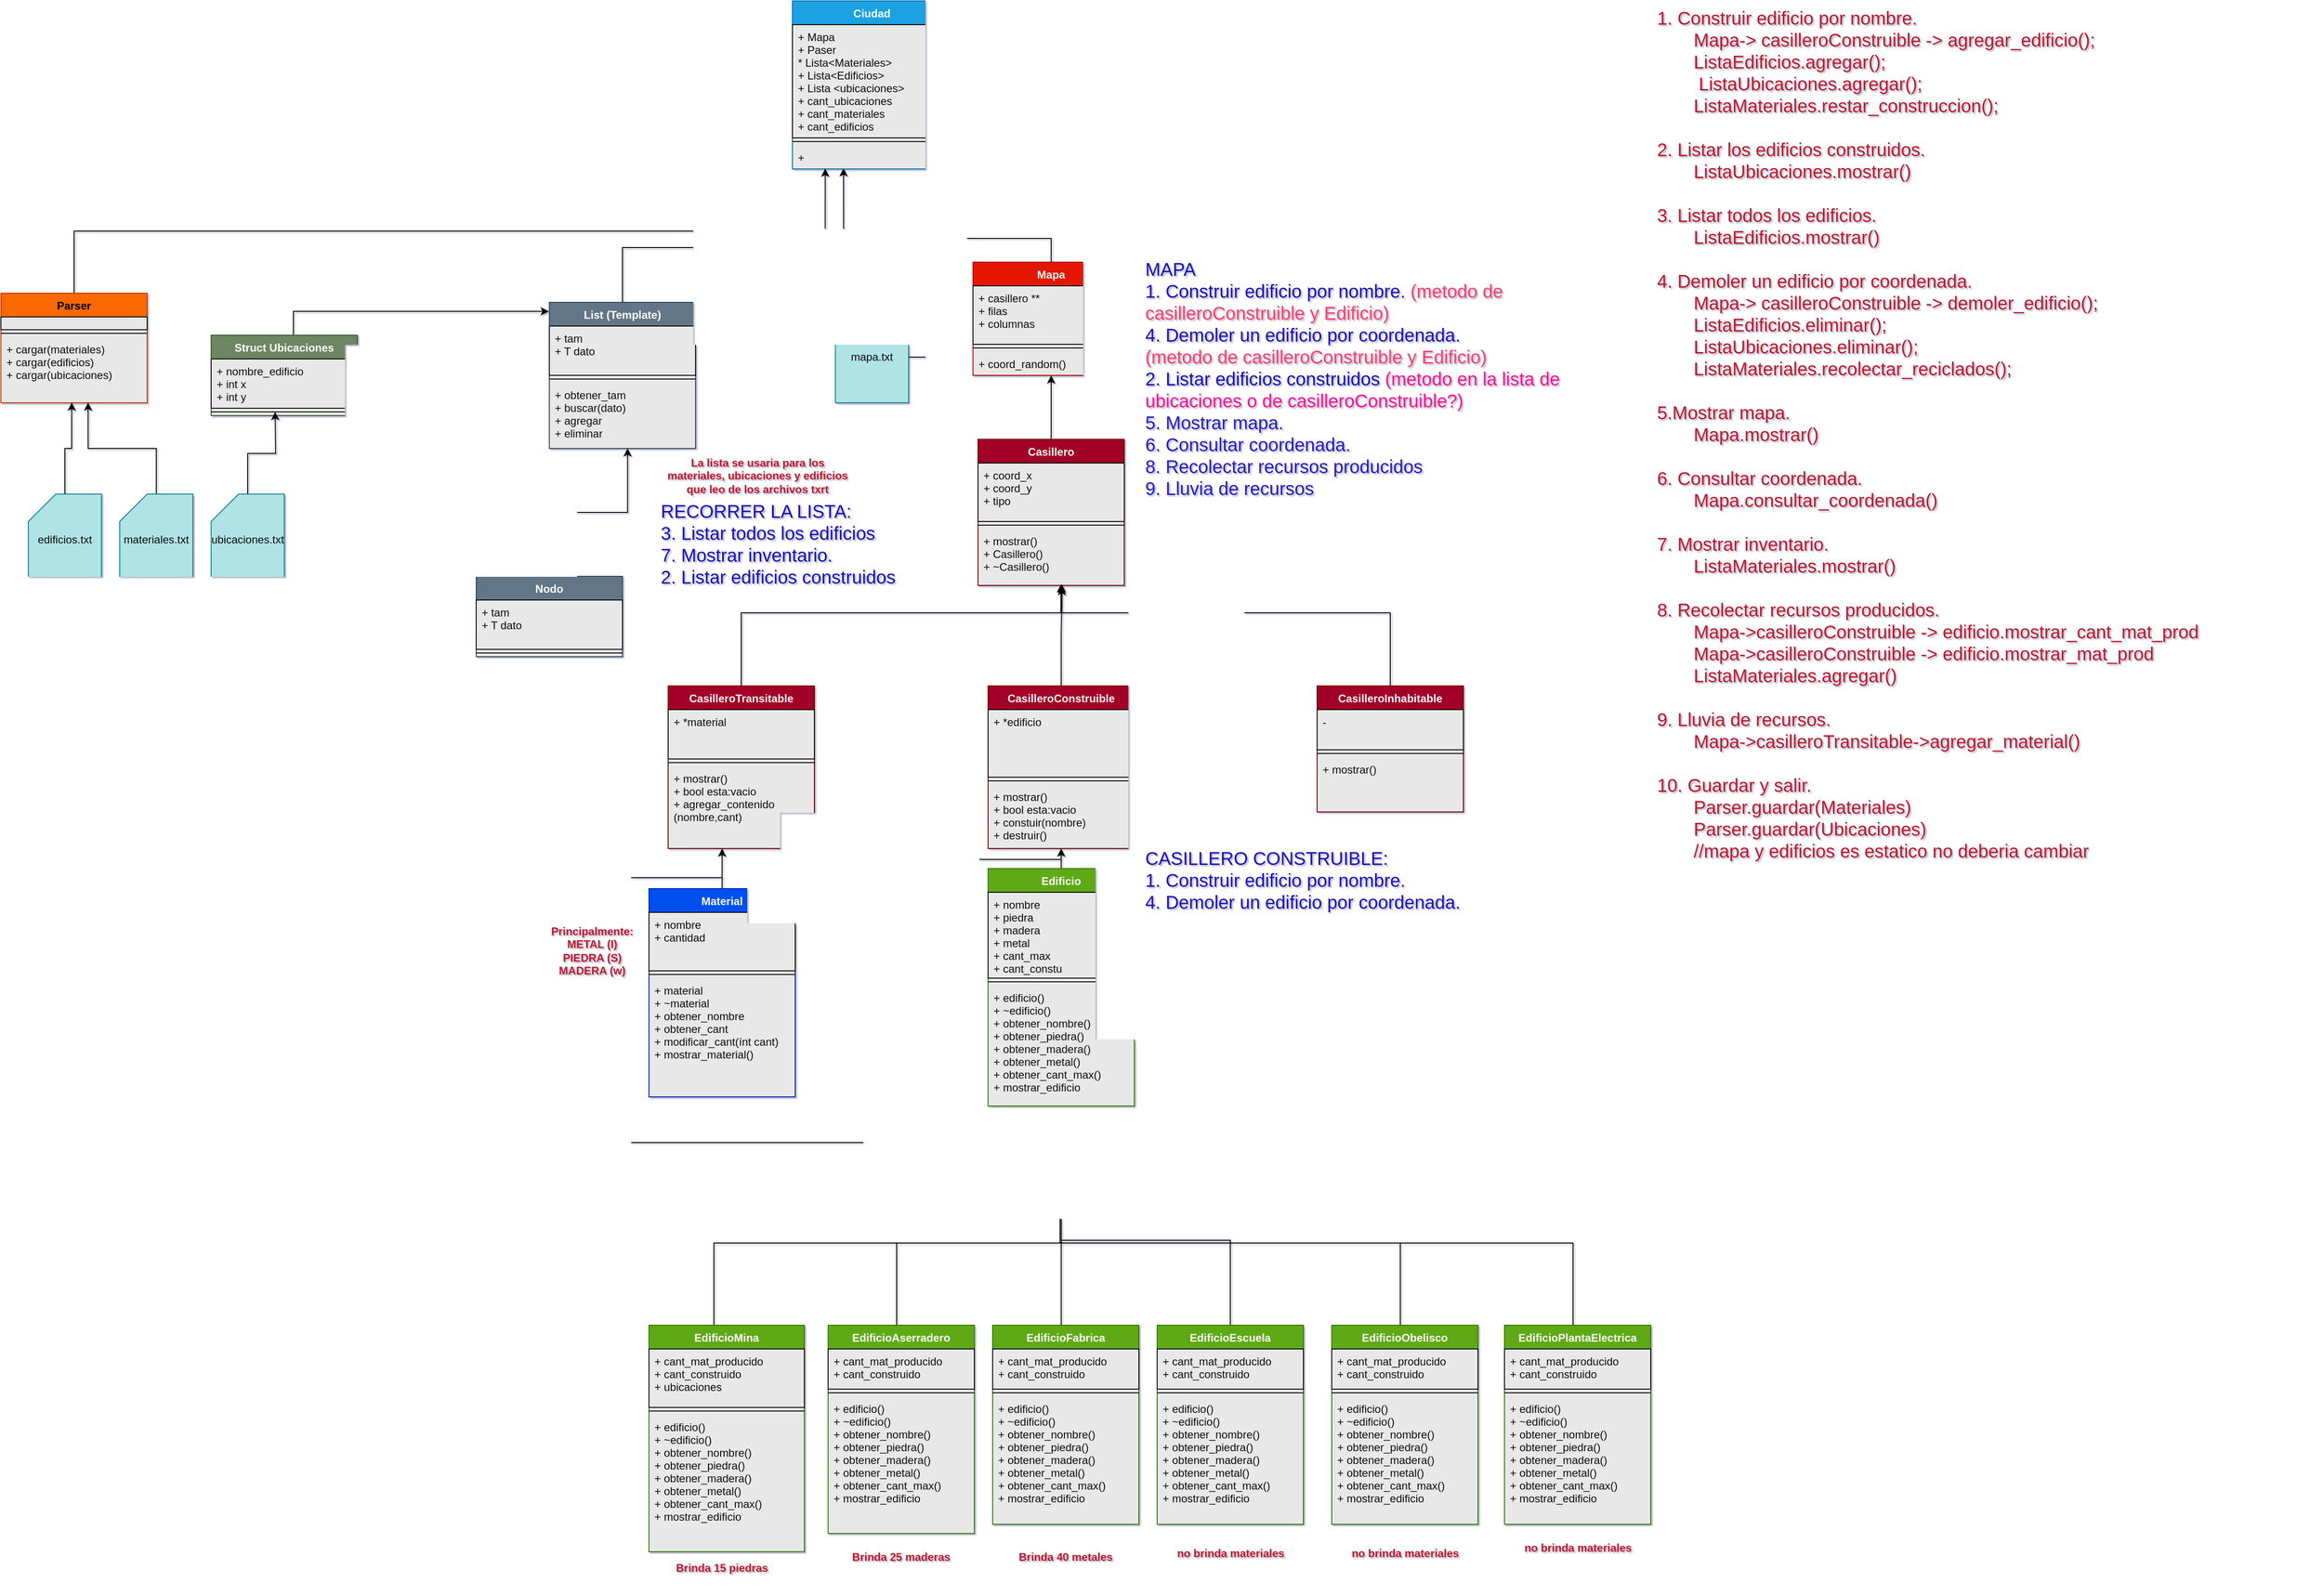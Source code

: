 <mxfile>
    <diagram id="HC1Cu2epK2iE6NDyu72z" name="Page-1">
        <mxGraphModel dx="4094" dy="2971" grid="1" gridSize="10" guides="1" tooltips="1" connect="1" arrows="1" fold="1" page="1" pageScale="1" pageWidth="827" pageHeight="1169" background="#ffffff" math="0" shadow="1">
            <root>
                <mxCell id="0"/>
                <mxCell id="1" parent="0"/>
                <mxCell id="61" style="edgeStyle=orthogonalEdgeStyle;rounded=0;orthogonalLoop=1;jettySize=auto;html=1;fontColor=#0D0D0D;strokeColor=#000000;" parent="1" source="2" target="18" edge="1">
                    <mxGeometry relative="1" as="geometry"/>
                </mxCell>
                <mxCell id="2" value="Casillero" style="swimlane;fontStyle=1;align=center;verticalAlign=top;childLayout=stackLayout;horizontal=1;startSize=26;horizontalStack=0;resizeParent=1;resizeParentMax=0;resizeLast=0;collapsible=1;marginBottom=0;fontColor=#ffffff;labelBorderColor=none;labelBackgroundColor=none;swimlaneFillColor=#E8E8E8;strokeColor=#6F0000;fillColor=#a20025;" parent="1" vertex="1">
                    <mxGeometry x="719" y="-440" width="160" height="160" as="geometry"/>
                </mxCell>
                <mxCell id="3" value="+ coord_x&#10;+ coord_y&#10;+ tipo" style="text;fillColor=none;align=left;verticalAlign=top;spacingLeft=4;spacingRight=4;overflow=hidden;rotatable=0;points=[[0,0.5],[1,0.5]];portConstraint=eastwest;fontColor=#0D0D0D;labelBorderColor=none;labelBackgroundColor=none;strokeColor=#000000;" parent="2" vertex="1">
                    <mxGeometry y="26" width="160" height="64" as="geometry"/>
                </mxCell>
                <mxCell id="4" value="" style="line;strokeWidth=1;fillColor=none;align=left;verticalAlign=middle;spacingTop=-1;spacingLeft=3;spacingRight=3;rotatable=0;labelPosition=right;points=[];portConstraint=eastwest;" parent="2" vertex="1">
                    <mxGeometry y="90" width="160" height="8" as="geometry"/>
                </mxCell>
                <mxCell id="5" value="+ mostrar()&#10;+ Casillero()&#10;+ ~Casillero()" style="text;strokeColor=none;fillColor=none;align=left;verticalAlign=top;spacingLeft=4;spacingRight=4;overflow=hidden;rotatable=0;points=[[0,0.5],[1,0.5]];portConstraint=eastwest;fontColor=#0D0D0D;labelBorderColor=none;labelBackgroundColor=none;" parent="2" vertex="1">
                    <mxGeometry y="98" width="160" height="62" as="geometry"/>
                </mxCell>
                <mxCell id="55" style="edgeStyle=orthogonalEdgeStyle;rounded=0;orthogonalLoop=1;jettySize=auto;html=1;entryX=0.574;entryY=0.98;entryDx=0;entryDy=0;entryPerimeter=0;fontColor=#0D0D0D;strokeColor=#000000;" parent="1" source="6" target="5" edge="1">
                    <mxGeometry relative="1" as="geometry">
                        <Array as="points">
                            <mxPoint x="460" y="-250"/>
                            <mxPoint x="811" y="-250"/>
                        </Array>
                    </mxGeometry>
                </mxCell>
                <mxCell id="6" value="CasilleroTransitable" style="swimlane;fontStyle=1;align=center;verticalAlign=top;childLayout=stackLayout;horizontal=1;startSize=26;horizontalStack=0;resizeParent=1;resizeParentMax=0;resizeLast=0;collapsible=1;marginBottom=0;fontColor=#ffffff;labelBorderColor=none;labelBackgroundColor=none;swimlaneFillColor=#E8E8E8;strokeColor=#6F0000;fillColor=#a20025;" parent="1" vertex="1">
                    <mxGeometry x="380" y="-170" width="160" height="178" as="geometry"/>
                </mxCell>
                <mxCell id="7" value="+ *material" style="text;fillColor=none;align=left;verticalAlign=top;spacingLeft=4;spacingRight=4;overflow=hidden;rotatable=0;points=[[0,0.5],[1,0.5]];portConstraint=eastwest;fontColor=#0D0D0D;labelBorderColor=none;labelBackgroundColor=none;strokeColor=#000000;" parent="6" vertex="1">
                    <mxGeometry y="26" width="160" height="54" as="geometry"/>
                </mxCell>
                <mxCell id="8" value="" style="line;strokeWidth=1;fillColor=none;align=left;verticalAlign=middle;spacingTop=-1;spacingLeft=3;spacingRight=3;rotatable=0;labelPosition=right;points=[];portConstraint=eastwest;" parent="6" vertex="1">
                    <mxGeometry y="80" width="160" height="8" as="geometry"/>
                </mxCell>
                <mxCell id="9" value="+ mostrar()&#10;+ bool esta:vacio&#10;+ agregar_contenido&#10;(nombre,cant)" style="text;strokeColor=none;fillColor=none;align=left;verticalAlign=top;spacingLeft=4;spacingRight=4;overflow=hidden;rotatable=0;points=[[0,0.5],[1,0.5]];portConstraint=eastwest;fontColor=#0D0D0D;labelBorderColor=none;labelBackgroundColor=none;" parent="6" vertex="1">
                    <mxGeometry y="88" width="160" height="90" as="geometry"/>
                </mxCell>
                <mxCell id="56" style="edgeStyle=orthogonalEdgeStyle;rounded=0;orthogonalLoop=1;jettySize=auto;html=1;entryX=0.574;entryY=1.026;entryDx=0;entryDy=0;entryPerimeter=0;fontColor=#0D0D0D;strokeColor=#000000;" parent="1" source="10" target="5" edge="1">
                    <mxGeometry relative="1" as="geometry">
                        <Array as="points">
                            <mxPoint x="810" y="-225"/>
                            <mxPoint x="811" y="-278"/>
                        </Array>
                    </mxGeometry>
                </mxCell>
                <mxCell id="10" value="CasilleroConstruible" style="swimlane;fontStyle=1;align=center;verticalAlign=top;childLayout=stackLayout;horizontal=1;startSize=26;horizontalStack=0;resizeParent=1;resizeParentMax=0;resizeLast=0;collapsible=1;marginBottom=0;fontColor=#ffffff;labelBorderColor=none;labelBackgroundColor=none;swimlaneFillColor=#E8E8E8;strokeColor=#6F0000;fillColor=#a20025;" parent="1" vertex="1">
                    <mxGeometry x="730" y="-170" width="160" height="178" as="geometry"/>
                </mxCell>
                <mxCell id="11" value="+ *edificio" style="text;fillColor=none;align=left;verticalAlign=top;spacingLeft=4;spacingRight=4;overflow=hidden;rotatable=0;points=[[0,0.5],[1,0.5]];portConstraint=eastwest;fontColor=#0D0D0D;labelBorderColor=none;labelBackgroundColor=none;strokeColor=#000000;" parent="10" vertex="1">
                    <mxGeometry y="26" width="160" height="74" as="geometry"/>
                </mxCell>
                <mxCell id="12" value="" style="line;strokeWidth=1;fillColor=none;align=left;verticalAlign=middle;spacingTop=-1;spacingLeft=3;spacingRight=3;rotatable=0;labelPosition=right;points=[];portConstraint=eastwest;" parent="10" vertex="1">
                    <mxGeometry y="100" width="160" height="8" as="geometry"/>
                </mxCell>
                <mxCell id="13" value="+ mostrar()&#10;+ bool esta:vacio&#10;+ constuir(nombre)&#10;+ destruir()" style="text;strokeColor=none;fillColor=none;align=left;verticalAlign=top;spacingLeft=4;spacingRight=4;overflow=hidden;rotatable=0;points=[[0,0.5],[1,0.5]];portConstraint=eastwest;fontColor=#0D0D0D;labelBorderColor=none;labelBackgroundColor=none;" parent="10" vertex="1">
                    <mxGeometry y="108" width="160" height="70" as="geometry"/>
                </mxCell>
                <mxCell id="57" style="edgeStyle=orthogonalEdgeStyle;rounded=0;orthogonalLoop=1;jettySize=auto;html=1;entryX=0.567;entryY=0.98;entryDx=0;entryDy=0;entryPerimeter=0;fontColor=#0D0D0D;strokeColor=#000000;" parent="1" source="14" target="5" edge="1">
                    <mxGeometry relative="1" as="geometry">
                        <Array as="points">
                            <mxPoint x="1170" y="-250"/>
                            <mxPoint x="810" y="-250"/>
                        </Array>
                    </mxGeometry>
                </mxCell>
                <mxCell id="14" value="CasilleroInhabitable" style="swimlane;fontStyle=1;align=center;verticalAlign=top;childLayout=stackLayout;horizontal=1;startSize=26;horizontalStack=0;resizeParent=1;resizeParentMax=0;resizeLast=0;collapsible=1;marginBottom=0;fontColor=#ffffff;labelBorderColor=none;labelBackgroundColor=none;swimlaneFillColor=#E8E8E8;strokeColor=#6F0000;fillColor=#a20025;" parent="1" vertex="1">
                    <mxGeometry x="1090" y="-170" width="160" height="138" as="geometry"/>
                </mxCell>
                <mxCell id="15" value="-" style="text;fillColor=none;align=left;verticalAlign=top;spacingLeft=4;spacingRight=4;overflow=hidden;rotatable=0;points=[[0,0.5],[1,0.5]];portConstraint=eastwest;fontColor=#0D0D0D;labelBorderColor=none;labelBackgroundColor=none;strokeColor=#000000;" parent="14" vertex="1">
                    <mxGeometry y="26" width="160" height="44" as="geometry"/>
                </mxCell>
                <mxCell id="16" value="" style="line;strokeWidth=1;fillColor=none;align=left;verticalAlign=middle;spacingTop=-1;spacingLeft=3;spacingRight=3;rotatable=0;labelPosition=right;points=[];portConstraint=eastwest;" parent="14" vertex="1">
                    <mxGeometry y="70" width="160" height="8" as="geometry"/>
                </mxCell>
                <mxCell id="17" value="+ mostrar()" style="text;strokeColor=none;fillColor=none;align=left;verticalAlign=top;spacingLeft=4;spacingRight=4;overflow=hidden;rotatable=0;points=[[0,0.5],[1,0.5]];portConstraint=eastwest;fontColor=#0D0D0D;labelBorderColor=none;labelBackgroundColor=none;" parent="14" vertex="1">
                    <mxGeometry y="78" width="160" height="60" as="geometry"/>
                </mxCell>
                <mxCell id="95" style="edgeStyle=orthogonalEdgeStyle;rounded=0;orthogonalLoop=1;jettySize=auto;html=1;entryX=0.415;entryY=1.042;entryDx=0;entryDy=0;entryPerimeter=0;strokeColor=#000000;" edge="1" parent="1" source="18" target="91">
                    <mxGeometry relative="1" as="geometry">
                        <Array as="points">
                            <mxPoint x="799" y="-660"/>
                            <mxPoint x="588" y="-660"/>
                        </Array>
                    </mxGeometry>
                </mxCell>
                <mxCell id="18" value="Mapa" style="swimlane;fontStyle=1;align=center;verticalAlign=top;childLayout=stackLayout;horizontal=1;startSize=26;horizontalStack=0;resizeParent=1;resizeParentMax=0;resizeLast=0;collapsible=1;marginBottom=0;fontColor=#ffffff;labelBorderColor=none;labelBackgroundColor=none;swimlaneFillColor=#E8E8E8;strokeColor=#B20000;fillColor=#e51400;" parent="1" vertex="1">
                    <mxGeometry x="713.5" y="-634" width="171" height="124" as="geometry"/>
                </mxCell>
                <mxCell id="19" value="+ casillero **&#10;+ filas&#10;+ columnas" style="text;fillColor=none;align=left;verticalAlign=top;spacingLeft=4;spacingRight=4;overflow=hidden;rotatable=0;points=[[0,0.5],[1,0.5]];portConstraint=eastwest;fontColor=#0D0D0D;labelBorderColor=none;labelBackgroundColor=none;strokeColor=#000000;" parent="18" vertex="1">
                    <mxGeometry y="26" width="171" height="64" as="geometry"/>
                </mxCell>
                <mxCell id="20" value="" style="line;strokeWidth=1;fillColor=none;align=left;verticalAlign=middle;spacingTop=-1;spacingLeft=3;spacingRight=3;rotatable=0;labelPosition=right;points=[];portConstraint=eastwest;" parent="18" vertex="1">
                    <mxGeometry y="90" width="171" height="8" as="geometry"/>
                </mxCell>
                <mxCell id="21" value="+ coord_random()" style="text;strokeColor=none;fillColor=none;align=left;verticalAlign=top;spacingLeft=4;spacingRight=4;overflow=hidden;rotatable=0;points=[[0,0.5],[1,0.5]];portConstraint=eastwest;fontColor=#0D0D0D;labelBorderColor=none;labelBackgroundColor=none;" parent="18" vertex="1">
                    <mxGeometry y="98" width="171" height="26" as="geometry"/>
                </mxCell>
                <mxCell id="62" style="edgeStyle=orthogonalEdgeStyle;rounded=0;orthogonalLoop=1;jettySize=auto;html=1;fontColor=#0D0D0D;strokeColor=#000000;" parent="1" source="22" target="6" edge="1">
                    <mxGeometry relative="1" as="geometry">
                        <Array as="points">
                            <mxPoint x="450" y="70"/>
                            <mxPoint x="450" y="70"/>
                        </Array>
                    </mxGeometry>
                </mxCell>
                <mxCell id="96" style="edgeStyle=orthogonalEdgeStyle;rounded=0;orthogonalLoop=1;jettySize=auto;html=1;strokeColor=#000000;" edge="1" parent="1" source="22" target="71">
                    <mxGeometry relative="1" as="geometry">
                        <Array as="points">
                            <mxPoint x="439" y="40"/>
                            <mxPoint x="110" y="40"/>
                            <mxPoint x="110" y="-510"/>
                        </Array>
                    </mxGeometry>
                </mxCell>
                <mxCell id="22" value="Material" style="swimlane;fontStyle=1;align=center;verticalAlign=top;childLayout=stackLayout;horizontal=1;startSize=26;horizontalStack=0;resizeParent=1;resizeParentMax=0;resizeLast=0;collapsible=1;marginBottom=0;fontColor=#ffffff;labelBorderColor=none;labelBackgroundColor=none;swimlaneFillColor=#E8E8E8;strokeColor=#001DBC;fillColor=#0050ef;" parent="1" vertex="1">
                    <mxGeometry x="359" y="52" width="160" height="228" as="geometry"/>
                </mxCell>
                <mxCell id="23" value="+ nombre&#10;+ cantidad" style="text;fillColor=none;align=left;verticalAlign=top;spacingLeft=4;spacingRight=4;overflow=hidden;rotatable=0;points=[[0,0.5],[1,0.5]];portConstraint=eastwest;fontColor=#0D0D0D;labelBorderColor=none;labelBackgroundColor=none;strokeColor=#000000;" parent="22" vertex="1">
                    <mxGeometry y="26" width="160" height="64" as="geometry"/>
                </mxCell>
                <mxCell id="24" value="" style="line;strokeWidth=1;fillColor=none;align=left;verticalAlign=middle;spacingTop=-1;spacingLeft=3;spacingRight=3;rotatable=0;labelPosition=right;points=[];portConstraint=eastwest;" parent="22" vertex="1">
                    <mxGeometry y="90" width="160" height="8" as="geometry"/>
                </mxCell>
                <mxCell id="25" value="+ material&#10;+ ~material&#10;+ obtener_nombre&#10;+ obtener_cant&#10;+ modificar_cant(ínt cant)&#10;+ mostrar_material()&#10;" style="text;strokeColor=none;fillColor=none;align=left;verticalAlign=top;spacingLeft=4;spacingRight=4;overflow=hidden;rotatable=0;points=[[0,0.5],[1,0.5]];portConstraint=eastwest;fontColor=#0D0D0D;labelBorderColor=none;labelBackgroundColor=none;" parent="22" vertex="1">
                    <mxGeometry y="98" width="160" height="130" as="geometry"/>
                </mxCell>
                <mxCell id="63" style="edgeStyle=orthogonalEdgeStyle;rounded=0;orthogonalLoop=1;jettySize=auto;html=1;fontColor=#0D0D0D;strokeColor=#000000;" parent="1" source="26" target="10" edge="1">
                    <mxGeometry relative="1" as="geometry"/>
                </mxCell>
                <mxCell id="97" style="edgeStyle=orthogonalEdgeStyle;rounded=0;orthogonalLoop=1;jettySize=auto;html=1;entryX=0;entryY=0.5;entryDx=0;entryDy=0;strokeColor=#000000;" edge="1" parent="1" source="26" target="72">
                    <mxGeometry relative="1" as="geometry">
                        <Array as="points">
                            <mxPoint x="810" y="20"/>
                            <mxPoint x="660" y="20"/>
                            <mxPoint x="660" y="330"/>
                            <mxPoint x="90" y="330"/>
                            <mxPoint x="90" y="-537"/>
                        </Array>
                    </mxGeometry>
                </mxCell>
                <mxCell id="26" value="Edificio" style="swimlane;fontStyle=1;align=center;verticalAlign=top;childLayout=stackLayout;horizontal=1;startSize=26;horizontalStack=0;resizeParent=1;resizeParentMax=0;resizeLast=0;collapsible=1;marginBottom=0;fontColor=#ffffff;labelBorderColor=none;labelBackgroundColor=none;swimlaneFillColor=#E8E8E8;strokeColor=#2D7600;fillColor=#60a917;" parent="1" vertex="1">
                    <mxGeometry x="730" y="30" width="160" height="260" as="geometry"/>
                </mxCell>
                <mxCell id="27" value="+ nombre&#10;+ piedra&#10;+ madera&#10;+ metal&#10;+ cant_max&#10;+ cant_constu" style="text;fillColor=none;align=left;verticalAlign=top;spacingLeft=4;spacingRight=4;overflow=hidden;rotatable=0;points=[[0,0.5],[1,0.5]];portConstraint=eastwest;fontColor=#0D0D0D;labelBorderColor=none;labelBackgroundColor=none;strokeColor=#000000;" parent="26" vertex="1">
                    <mxGeometry y="26" width="160" height="94" as="geometry"/>
                </mxCell>
                <mxCell id="28" value="" style="line;strokeWidth=1;fillColor=none;align=left;verticalAlign=middle;spacingTop=-1;spacingLeft=3;spacingRight=3;rotatable=0;labelPosition=right;points=[];portConstraint=eastwest;" parent="26" vertex="1">
                    <mxGeometry y="120" width="160" height="8" as="geometry"/>
                </mxCell>
                <mxCell id="29" value="+ edificio()&#10;+ ~edificio()&#10;+ obtener_nombre()&#10;+ obtener_piedra()&#10;+ obtener_madera()&#10;+ obtener_metal()&#10;+ obtener_cant_max()&#10;+ mostrar_edificio&#10;" style="text;strokeColor=none;fillColor=none;align=left;verticalAlign=top;spacingLeft=4;spacingRight=4;overflow=hidden;rotatable=0;points=[[0,0.5],[1,0.5]];portConstraint=eastwest;fontColor=#0D0D0D;labelBorderColor=none;labelBackgroundColor=none;" parent="26" vertex="1">
                    <mxGeometry y="128" width="160" height="132" as="geometry"/>
                </mxCell>
                <mxCell id="64" style="edgeStyle=orthogonalEdgeStyle;rounded=0;orthogonalLoop=1;jettySize=auto;html=1;fontColor=#0D0D0D;strokeColor=#000000;" parent="1" source="30" edge="1">
                    <mxGeometry relative="1" as="geometry">
                        <mxPoint x="810" y="290" as="targetPoint"/>
                        <Array as="points">
                            <mxPoint x="430" y="440"/>
                            <mxPoint x="810" y="440"/>
                        </Array>
                    </mxGeometry>
                </mxCell>
                <mxCell id="30" value="EdificioMina" style="swimlane;fontStyle=1;align=center;verticalAlign=top;childLayout=stackLayout;horizontal=1;startSize=26;horizontalStack=0;resizeParent=1;resizeParentMax=0;resizeLast=0;collapsible=1;marginBottom=0;fontColor=#ffffff;labelBorderColor=none;labelBackgroundColor=none;swimlaneFillColor=#E8E8E8;strokeColor=#2D7600;fillColor=#60a917;" parent="1" vertex="1">
                    <mxGeometry x="359" y="530" width="170" height="248" as="geometry"/>
                </mxCell>
                <mxCell id="31" value="+ cant_mat_producido&#10;+ cant_construido&#10;+ ubicaciones" style="text;fillColor=none;align=left;verticalAlign=top;spacingLeft=4;spacingRight=4;overflow=hidden;rotatable=0;points=[[0,0.5],[1,0.5]];portConstraint=eastwest;fontColor=#0D0D0D;labelBorderColor=none;labelBackgroundColor=none;strokeColor=#000000;" parent="30" vertex="1">
                    <mxGeometry y="26" width="170" height="64" as="geometry"/>
                </mxCell>
                <mxCell id="32" value="" style="line;strokeWidth=1;fillColor=none;align=left;verticalAlign=middle;spacingTop=-1;spacingLeft=3;spacingRight=3;rotatable=0;labelPosition=right;points=[];portConstraint=eastwest;" parent="30" vertex="1">
                    <mxGeometry y="90" width="170" height="8" as="geometry"/>
                </mxCell>
                <mxCell id="33" value="+ edificio()&#10;+ ~edificio()&#10;+ obtener_nombre()&#10;+ obtener_piedra()&#10;+ obtener_madera()&#10;+ obtener_metal()&#10;+ obtener_cant_max()&#10;+ mostrar_edificio&#10;" style="text;strokeColor=none;fillColor=none;align=left;verticalAlign=top;spacingLeft=4;spacingRight=4;overflow=hidden;rotatable=0;points=[[0,0.5],[1,0.5]];portConstraint=eastwest;fontColor=#0D0D0D;labelBorderColor=none;labelBackgroundColor=none;" parent="30" vertex="1">
                    <mxGeometry y="98" width="170" height="150" as="geometry"/>
                </mxCell>
                <mxCell id="65" style="edgeStyle=orthogonalEdgeStyle;rounded=0;orthogonalLoop=1;jettySize=auto;html=1;entryX=0.492;entryY=1.017;entryDx=0;entryDy=0;entryPerimeter=0;fontColor=#0D0D0D;strokeColor=#000000;" parent="1" source="34" edge="1">
                    <mxGeometry relative="1" as="geometry">
                        <mxPoint x="808.72" y="291.054" as="targetPoint"/>
                        <Array as="points">
                            <mxPoint x="630" y="440"/>
                            <mxPoint x="809" y="440"/>
                        </Array>
                    </mxGeometry>
                </mxCell>
                <mxCell id="34" value="EdificioAserradero" style="swimlane;fontStyle=1;align=center;verticalAlign=top;childLayout=stackLayout;horizontal=1;startSize=26;horizontalStack=0;resizeParent=1;resizeParentMax=0;resizeLast=0;collapsible=1;marginBottom=0;fontColor=#ffffff;labelBorderColor=none;labelBackgroundColor=none;swimlaneFillColor=#E8E8E8;strokeColor=#2D7600;fillColor=#60a917;" parent="1" vertex="1">
                    <mxGeometry x="555" y="530" width="160" height="228" as="geometry"/>
                </mxCell>
                <mxCell id="35" value="+ cant_mat_producido&#10;+ cant_construido" style="text;fillColor=none;align=left;verticalAlign=top;spacingLeft=4;spacingRight=4;overflow=hidden;rotatable=0;points=[[0,0.5],[1,0.5]];portConstraint=eastwest;fontColor=#0D0D0D;labelBorderColor=none;labelBackgroundColor=none;strokeColor=#000000;" parent="34" vertex="1">
                    <mxGeometry y="26" width="160" height="44" as="geometry"/>
                </mxCell>
                <mxCell id="36" value="" style="line;strokeWidth=1;fillColor=none;align=left;verticalAlign=middle;spacingTop=-1;spacingLeft=3;spacingRight=3;rotatable=0;labelPosition=right;points=[];portConstraint=eastwest;" parent="34" vertex="1">
                    <mxGeometry y="70" width="160" height="8" as="geometry"/>
                </mxCell>
                <mxCell id="37" value="+ edificio()&#10;+ ~edificio()&#10;+ obtener_nombre()&#10;+ obtener_piedra()&#10;+ obtener_madera()&#10;+ obtener_metal()&#10;+ obtener_cant_max()&#10;+ mostrar_edificio&#10;" style="text;strokeColor=none;fillColor=none;align=left;verticalAlign=top;spacingLeft=4;spacingRight=4;overflow=hidden;rotatable=0;points=[[0,0.5],[1,0.5]];portConstraint=eastwest;fontColor=#0D0D0D;labelBorderColor=none;labelBackgroundColor=none;" parent="34" vertex="1">
                    <mxGeometry y="78" width="160" height="150" as="geometry"/>
                </mxCell>
                <mxCell id="66" style="edgeStyle=orthogonalEdgeStyle;rounded=0;orthogonalLoop=1;jettySize=auto;html=1;fontColor=#0D0D0D;strokeColor=#000000;" parent="1" source="38" edge="1">
                    <mxGeometry relative="1" as="geometry">
                        <mxPoint x="810" y="290" as="targetPoint"/>
                        <Array as="points">
                            <mxPoint x="810" y="400"/>
                            <mxPoint x="810" y="400"/>
                        </Array>
                    </mxGeometry>
                </mxCell>
                <mxCell id="38" value="EdificioFabrica" style="swimlane;fontStyle=1;align=center;verticalAlign=top;childLayout=stackLayout;horizontal=1;startSize=26;horizontalStack=0;resizeParent=1;resizeParentMax=0;resizeLast=0;collapsible=1;marginBottom=0;fontColor=#ffffff;labelBorderColor=none;labelBackgroundColor=none;swimlaneFillColor=#E8E8E8;strokeColor=#2D7600;fillColor=#60a917;" parent="1" vertex="1">
                    <mxGeometry x="735" y="530" width="160" height="218" as="geometry"/>
                </mxCell>
                <mxCell id="39" value="+ cant_mat_producido&#10;+ cant_construido" style="text;fillColor=none;align=left;verticalAlign=top;spacingLeft=4;spacingRight=4;overflow=hidden;rotatable=0;points=[[0,0.5],[1,0.5]];portConstraint=eastwest;fontColor=#0D0D0D;labelBorderColor=none;labelBackgroundColor=none;strokeColor=#000000;" parent="38" vertex="1">
                    <mxGeometry y="26" width="160" height="44" as="geometry"/>
                </mxCell>
                <mxCell id="40" value="" style="line;strokeWidth=1;fillColor=none;align=left;verticalAlign=middle;spacingTop=-1;spacingLeft=3;spacingRight=3;rotatable=0;labelPosition=right;points=[];portConstraint=eastwest;" parent="38" vertex="1">
                    <mxGeometry y="70" width="160" height="8" as="geometry"/>
                </mxCell>
                <mxCell id="41" value="+ edificio()&#10;+ ~edificio()&#10;+ obtener_nombre()&#10;+ obtener_piedra()&#10;+ obtener_madera()&#10;+ obtener_metal()&#10;+ obtener_cant_max()&#10;+ mostrar_edificio&#10;" style="text;strokeColor=none;fillColor=none;align=left;verticalAlign=top;spacingLeft=4;spacingRight=4;overflow=hidden;rotatable=0;points=[[0,0.5],[1,0.5]];portConstraint=eastwest;fontColor=#0D0D0D;labelBorderColor=none;labelBackgroundColor=none;" parent="38" vertex="1">
                    <mxGeometry y="78" width="160" height="140" as="geometry"/>
                </mxCell>
                <mxCell id="68" style="edgeStyle=orthogonalEdgeStyle;rounded=0;orthogonalLoop=1;jettySize=auto;html=1;fontColor=#0D0D0D;strokeColor=#000000;exitX=0.5;exitY=0;exitDx=0;exitDy=0;" parent="1" source="42" edge="1">
                    <mxGeometry relative="1" as="geometry">
                        <mxPoint x="810" y="290" as="targetPoint"/>
                        <Array as="points">
                            <mxPoint x="995" y="437"/>
                            <mxPoint x="810" y="437"/>
                        </Array>
                    </mxGeometry>
                </mxCell>
                <mxCell id="42" value="EdificioEscuela" style="swimlane;fontStyle=1;align=center;verticalAlign=top;childLayout=stackLayout;horizontal=1;startSize=26;horizontalStack=0;resizeParent=1;resizeParentMax=0;resizeLast=0;collapsible=1;marginBottom=0;fontColor=#ffffff;labelBorderColor=none;labelBackgroundColor=none;swimlaneFillColor=#E8E8E8;strokeColor=#2D7600;fillColor=#60a917;" parent="1" vertex="1">
                    <mxGeometry x="915" y="530" width="160" height="218" as="geometry"/>
                </mxCell>
                <mxCell id="43" value="+ cant_mat_producido&#10;+ cant_construido" style="text;fillColor=none;align=left;verticalAlign=top;spacingLeft=4;spacingRight=4;overflow=hidden;rotatable=0;points=[[0,0.5],[1,0.5]];portConstraint=eastwest;fontColor=#0D0D0D;labelBorderColor=none;labelBackgroundColor=none;strokeColor=#000000;" parent="42" vertex="1">
                    <mxGeometry y="26" width="160" height="44" as="geometry"/>
                </mxCell>
                <mxCell id="44" value="" style="line;strokeWidth=1;fillColor=none;align=left;verticalAlign=middle;spacingTop=-1;spacingLeft=3;spacingRight=3;rotatable=0;labelPosition=right;points=[];portConstraint=eastwest;" parent="42" vertex="1">
                    <mxGeometry y="70" width="160" height="8" as="geometry"/>
                </mxCell>
                <mxCell id="45" value="+ edificio()&#10;+ ~edificio()&#10;+ obtener_nombre()&#10;+ obtener_piedra()&#10;+ obtener_madera()&#10;+ obtener_metal()&#10;+ obtener_cant_max()&#10;+ mostrar_edificio&#10;" style="text;strokeColor=none;fillColor=none;align=left;verticalAlign=top;spacingLeft=4;spacingRight=4;overflow=hidden;rotatable=0;points=[[0,0.5],[1,0.5]];portConstraint=eastwest;fontColor=#0D0D0D;labelBorderColor=none;labelBackgroundColor=none;" parent="42" vertex="1">
                    <mxGeometry y="78" width="160" height="140" as="geometry"/>
                </mxCell>
                <mxCell id="69" style="edgeStyle=orthogonalEdgeStyle;rounded=0;orthogonalLoop=1;jettySize=auto;html=1;fontColor=#0D0D0D;strokeColor=#000000;" parent="1" source="46" edge="1">
                    <mxGeometry relative="1" as="geometry">
                        <mxPoint x="810" y="290" as="targetPoint"/>
                        <Array as="points">
                            <mxPoint x="1181" y="440"/>
                            <mxPoint x="810" y="440"/>
                        </Array>
                    </mxGeometry>
                </mxCell>
                <mxCell id="46" value="EdificioObelisco" style="swimlane;fontStyle=1;align=center;verticalAlign=top;childLayout=stackLayout;horizontal=1;startSize=26;horizontalStack=0;resizeParent=1;resizeParentMax=0;resizeLast=0;collapsible=1;marginBottom=0;fontColor=#ffffff;labelBorderColor=none;labelBackgroundColor=none;swimlaneFillColor=#E8E8E8;strokeColor=#2D7600;fillColor=#60a917;" parent="1" vertex="1">
                    <mxGeometry x="1106" y="530" width="160" height="218" as="geometry"/>
                </mxCell>
                <mxCell id="47" value="+ cant_mat_producido&#10;+ cant_construido" style="text;fillColor=none;align=left;verticalAlign=top;spacingLeft=4;spacingRight=4;overflow=hidden;rotatable=0;points=[[0,0.5],[1,0.5]];portConstraint=eastwest;fontColor=#0D0D0D;labelBorderColor=none;labelBackgroundColor=none;strokeColor=#000000;" parent="46" vertex="1">
                    <mxGeometry y="26" width="160" height="44" as="geometry"/>
                </mxCell>
                <mxCell id="48" value="" style="line;strokeWidth=1;fillColor=none;align=left;verticalAlign=middle;spacingTop=-1;spacingLeft=3;spacingRight=3;rotatable=0;labelPosition=right;points=[];portConstraint=eastwest;" parent="46" vertex="1">
                    <mxGeometry y="70" width="160" height="8" as="geometry"/>
                </mxCell>
                <mxCell id="49" value="+ edificio()&#10;+ ~edificio()&#10;+ obtener_nombre()&#10;+ obtener_piedra()&#10;+ obtener_madera()&#10;+ obtener_metal()&#10;+ obtener_cant_max()&#10;+ mostrar_edificio&#10;" style="text;strokeColor=none;fillColor=none;align=left;verticalAlign=top;spacingLeft=4;spacingRight=4;overflow=hidden;rotatable=0;points=[[0,0.5],[1,0.5]];portConstraint=eastwest;fontColor=#0D0D0D;labelBorderColor=none;labelBackgroundColor=none;" parent="46" vertex="1">
                    <mxGeometry y="78" width="160" height="140" as="geometry"/>
                </mxCell>
                <mxCell id="70" style="edgeStyle=orthogonalEdgeStyle;rounded=0;orthogonalLoop=1;jettySize=auto;html=1;fontColor=#0D0D0D;strokeColor=#000000;" parent="1" source="50" edge="1">
                    <mxGeometry relative="1" as="geometry">
                        <mxPoint x="810" y="290" as="targetPoint"/>
                        <Array as="points">
                            <mxPoint x="1370" y="440"/>
                            <mxPoint x="810" y="440"/>
                        </Array>
                    </mxGeometry>
                </mxCell>
                <mxCell id="50" value="EdificioPlantaElectrica" style="swimlane;fontStyle=1;align=center;verticalAlign=top;childLayout=stackLayout;horizontal=1;startSize=26;horizontalStack=0;resizeParent=1;resizeParentMax=0;resizeLast=0;collapsible=1;marginBottom=0;fontColor=#ffffff;labelBorderColor=none;labelBackgroundColor=none;swimlaneFillColor=#E8E8E8;strokeColor=#2D7600;fillColor=#60a917;" parent="1" vertex="1">
                    <mxGeometry x="1295" y="530" width="160" height="218" as="geometry"/>
                </mxCell>
                <mxCell id="51" value="+ cant_mat_producido&#10;+ cant_construido" style="text;fillColor=none;align=left;verticalAlign=top;spacingLeft=4;spacingRight=4;overflow=hidden;rotatable=0;points=[[0,0.5],[1,0.5]];portConstraint=eastwest;fontColor=#0D0D0D;labelBorderColor=none;labelBackgroundColor=none;strokeColor=#000000;" parent="50" vertex="1">
                    <mxGeometry y="26" width="160" height="44" as="geometry"/>
                </mxCell>
                <mxCell id="52" value="" style="line;strokeWidth=1;fillColor=none;align=left;verticalAlign=middle;spacingTop=-1;spacingLeft=3;spacingRight=3;rotatable=0;labelPosition=right;points=[];portConstraint=eastwest;" parent="50" vertex="1">
                    <mxGeometry y="70" width="160" height="8" as="geometry"/>
                </mxCell>
                <mxCell id="53" value="+ edificio()&#10;+ ~edificio()&#10;+ obtener_nombre()&#10;+ obtener_piedra()&#10;+ obtener_madera()&#10;+ obtener_metal()&#10;+ obtener_cant_max()&#10;+ mostrar_edificio&#10;" style="text;strokeColor=none;fillColor=none;align=left;verticalAlign=top;spacingLeft=4;spacingRight=4;overflow=hidden;rotatable=0;points=[[0,0.5],[1,0.5]];portConstraint=eastwest;fontColor=#0D0D0D;labelBorderColor=none;labelBackgroundColor=none;" parent="50" vertex="1">
                    <mxGeometry y="78" width="160" height="140" as="geometry"/>
                </mxCell>
                <mxCell id="93" style="edgeStyle=orthogonalEdgeStyle;rounded=0;orthogonalLoop=1;jettySize=auto;html=1;entryX=0.321;entryY=0.968;entryDx=0;entryDy=0;entryPerimeter=0;strokeColor=#000000;" edge="1" parent="1" source="71" target="91">
                    <mxGeometry relative="1" as="geometry">
                        <Array as="points">
                            <mxPoint x="330" y="-650"/>
                            <mxPoint x="571" y="-650"/>
                        </Array>
                    </mxGeometry>
                </mxCell>
                <mxCell id="71" value="List (Template)" style="swimlane;fontStyle=1;align=center;verticalAlign=top;childLayout=stackLayout;horizontal=1;startSize=26;horizontalStack=0;resizeParent=1;resizeParentMax=0;resizeLast=0;collapsible=1;marginBottom=0;fontColor=#ffffff;labelBorderColor=none;labelBackgroundColor=none;swimlaneFillColor=#E8E8E8;strokeColor=#314354;fillColor=#647687;" parent="1" vertex="1">
                    <mxGeometry x="250" y="-590" width="160" height="160" as="geometry"/>
                </mxCell>
                <mxCell id="72" value="+ tam&#10;+ T dato" style="text;fillColor=none;align=left;verticalAlign=top;spacingLeft=4;spacingRight=4;overflow=hidden;rotatable=0;points=[[0,0.5],[1,0.5]];portConstraint=eastwest;fontColor=#0D0D0D;labelBorderColor=none;labelBackgroundColor=none;strokeColor=#000000;" parent="71" vertex="1">
                    <mxGeometry y="26" width="160" height="54" as="geometry"/>
                </mxCell>
                <mxCell id="73" value="" style="line;strokeWidth=1;fillColor=none;align=left;verticalAlign=middle;spacingTop=-1;spacingLeft=3;spacingRight=3;rotatable=0;labelPosition=right;points=[];portConstraint=eastwest;" parent="71" vertex="1">
                    <mxGeometry y="80" width="160" height="8" as="geometry"/>
                </mxCell>
                <mxCell id="74" value="+ obtener_tam&#10;+ buscar(dato)&#10;+ agregar&#10;+ eliminar" style="text;strokeColor=none;fillColor=none;align=left;verticalAlign=top;spacingLeft=4;spacingRight=4;overflow=hidden;rotatable=0;points=[[0,0.5],[1,0.5]];portConstraint=eastwest;fontColor=#0D0D0D;labelBorderColor=none;labelBackgroundColor=none;" parent="71" vertex="1">
                    <mxGeometry y="88" width="160" height="72" as="geometry"/>
                </mxCell>
                <mxCell id="76" value="La lista se usaria para los materiales, ubicaciones y edificios que leo de los archivos txrt" style="text;html=1;strokeColor=none;fillColor=none;align=center;verticalAlign=middle;whiteSpace=wrap;rounded=0;fontColor=#BF152C;fontStyle=1" parent="1" vertex="1">
                    <mxGeometry x="378" y="-410" width="200" height="20" as="geometry"/>
                </mxCell>
                <mxCell id="77" value="Principalmente:&lt;br&gt;METAL (I)&lt;br&gt;PIEDRA (S)&lt;br&gt;MADERA (w)" style="text;html=1;strokeColor=none;fillColor=none;align=center;verticalAlign=middle;whiteSpace=wrap;rounded=0;fontColor=#BF152C;fontStyle=1" parent="1" vertex="1">
                    <mxGeometry x="240" y="70" width="114" height="100" as="geometry"/>
                </mxCell>
                <mxCell id="78" value="Brinda 15 piedras" style="text;html=1;strokeColor=none;fillColor=none;align=center;verticalAlign=middle;whiteSpace=wrap;rounded=0;fontColor=#BF152C;fontStyle=1" parent="1" vertex="1">
                    <mxGeometry x="382" y="770" width="114" height="52" as="geometry"/>
                </mxCell>
                <mxCell id="79" value="Brinda 25 maderas" style="text;html=1;strokeColor=none;fillColor=none;align=center;verticalAlign=middle;whiteSpace=wrap;rounded=0;fontColor=#BF152C;fontStyle=1" parent="1" vertex="1">
                    <mxGeometry x="578" y="758" width="114" height="52" as="geometry"/>
                </mxCell>
                <mxCell id="80" value="Brinda 40 metales" style="text;html=1;strokeColor=none;fillColor=none;align=center;verticalAlign=middle;whiteSpace=wrap;rounded=0;fontColor=#BF152C;fontStyle=1" parent="1" vertex="1">
                    <mxGeometry x="758" y="758" width="114" height="52" as="geometry"/>
                </mxCell>
                <mxCell id="81" value="no brinda materiales" style="text;html=1;strokeColor=none;fillColor=none;align=center;verticalAlign=middle;whiteSpace=wrap;rounded=0;fontColor=#BF152C;fontStyle=1" parent="1" vertex="1">
                    <mxGeometry x="926.5" y="754" width="137" height="52" as="geometry"/>
                </mxCell>
                <mxCell id="82" value="no brinda materiales" style="text;html=1;strokeColor=none;fillColor=none;align=center;verticalAlign=middle;whiteSpace=wrap;rounded=0;fontColor=#BF152C;fontStyle=1" parent="1" vertex="1">
                    <mxGeometry x="1117.5" y="754" width="137" height="52" as="geometry"/>
                </mxCell>
                <mxCell id="83" value="no brinda materiales" style="text;html=1;strokeColor=none;fillColor=none;align=center;verticalAlign=middle;whiteSpace=wrap;rounded=0;fontColor=#BF152C;fontStyle=1" parent="1" vertex="1">
                    <mxGeometry x="1306.5" y="748" width="137" height="52" as="geometry"/>
                </mxCell>
                <mxCell id="84" value="1. Construir edificio por nombre. &lt;br&gt;&lt;span&gt;&#9;&lt;/span&gt;&lt;blockquote style=&quot;margin: 0 0 0 40px ; border: none ; padding: 0px&quot;&gt;Mapa-&amp;gt; casilleroConstruible -&amp;gt; agregar_edificio();&lt;br&gt;ListaEdificios.agregar();&lt;br&gt;&amp;nbsp;ListaUbicaciones.agregar();&lt;br&gt;ListaMateriales.restar_construccion();&lt;/blockquote&gt;&lt;br&gt;2. Listar los edificios construidos.&lt;br&gt;&lt;span&gt;&#9;&lt;/span&gt;&lt;span&gt;&#9;&lt;/span&gt;&lt;blockquote style=&quot;margin: 0 0 0 40px ; border: none ; padding: 0px&quot;&gt;ListaUbicaciones.mostrar()&lt;/blockquote&gt;&amp;nbsp;&lt;br&gt;3. Listar todos los edificios.&amp;nbsp;&lt;br&gt;&lt;span&gt;&#9;&lt;/span&gt;&lt;span&gt;&#9;&lt;/span&gt;&lt;blockquote style=&quot;margin: 0 0 0 40px ; border: none ; padding: 0px&quot;&gt;ListaEdificios.mostrar()&lt;/blockquote&gt;&lt;br&gt;4. Demoler un edificio por coordenada.&lt;br&gt;&lt;blockquote style=&quot;margin: 0 0 0 40px ; border: none ; padding: 0px&quot;&gt;Mapa-&amp;gt; casilleroConstruible -&amp;gt; demoler_edificio();&lt;br&gt;ListaEdificios.eliminar();&lt;br&gt;ListaUbicaciones.eliminar();&lt;br&gt;ListaMateriales.recolectar_reciclados();&amp;nbsp;&lt;/blockquote&gt;&lt;blockquote style=&quot;margin: 0 0 0 40px ; border: none ; padding: 0px&quot;&gt;&lt;/blockquote&gt;&lt;br&gt;5.Mostrar mapa.&amp;nbsp;&lt;br&gt;&lt;span&gt;&#9;&lt;/span&gt;&lt;blockquote style=&quot;margin: 0 0 0 40px ; border: none ; padding: 0px&quot;&gt;Mapa.mostrar()&lt;/blockquote&gt;&lt;br&gt;6. Consultar coordenada.&amp;nbsp;&lt;br&gt;&lt;span&gt;&#9;&lt;/span&gt;&lt;blockquote style=&quot;margin: 0 0 0 40px ; border: none ; padding: 0px&quot;&gt;Mapa.consultar_coordenada()&lt;/blockquote&gt;&lt;br&gt;7. Mostrar inventario.&amp;nbsp;&lt;br&gt;&lt;span&gt;&#9;&lt;/span&gt;&lt;blockquote style=&quot;margin: 0 0 0 40px ; border: none ; padding: 0px&quot;&gt;ListaMateriales.mostrar()&lt;/blockquote&gt;&lt;br&gt;8. Recolectar recursos producidos.&lt;br&gt;&lt;span&gt;&#9;&lt;/span&gt;&lt;blockquote style=&quot;margin: 0 0 0 40px ; border: none ; padding: 0px&quot;&gt;Mapa-&amp;gt;casilleroConstruible -&amp;gt; edificio.mostrar_cant_mat_prod&lt;br&gt;Mapa-&amp;gt;casilleroConstruible -&amp;gt; edificio.mostrar_mat_prod&lt;br&gt;ListaMateriales.agregar()&lt;/blockquote&gt;&amp;nbsp;&lt;br&gt;9. Lluvia de recursos.&amp;nbsp;&lt;br&gt;&lt;blockquote style=&quot;margin: 0 0 0 40px ; border: none ; padding: 0px&quot;&gt;Mapa-&amp;gt;casilleroTransitable-&amp;gt;agregar_material()&lt;/blockquote&gt;&lt;br&gt;10. Guardar y salir.&lt;br&gt;&lt;blockquote style=&quot;margin: 0 0 0 40px ; border: none ; padding: 0px&quot;&gt;Parser.guardar(Materiales)&lt;br&gt;Parser.guardar(Ubicaciones)&lt;br&gt;//mapa y edificios es estatico no deberia cambiar&amp;nbsp;&lt;/blockquote&gt;" style="text;whiteSpace=wrap;html=1;fontColor=#BF152C;fontSize=20;" parent="1" vertex="1">
                    <mxGeometry x="1460" y="-920" width="726" height="910" as="geometry"/>
                </mxCell>
                <mxCell id="85" value="&lt;span style=&quot;color: rgb(23 , 17 , 191)&quot;&gt;MAPA&lt;br&gt;&lt;/span&gt;&lt;span style=&quot;color: rgb(29 , 17 , 191)&quot;&gt;1. Construir edificio por nombre. &lt;/span&gt;&lt;font color=&quot;#ff3b6f&quot;&gt;(metodo de casilleroConstruible y Edificio)&lt;/font&gt;&lt;br style=&quot;color: rgb(29 , 17 , 191)&quot;&gt;&lt;span style=&quot;color: rgb(29 , 17 , 191)&quot;&gt;4. Demoler un edificio por coordenada.&amp;nbsp;&lt;/span&gt;&lt;font color=&quot;#ff3b6f&quot;&gt;&lt;br&gt;(metodo de casilleroConstruible y Edificio)&lt;/font&gt;&lt;span style=&quot;color: rgb(23 , 17 , 191)&quot;&gt;&lt;br&gt;2. Listar edificios construidos &lt;/span&gt;&lt;font color=&quot;#ff0894&quot;&gt;(metodo en la lista de ubicaciones o de casilleroConstruible?)&lt;/font&gt;&lt;br&gt;5. Mostrar mapa.&amp;nbsp;&lt;br&gt;6. Consultar coordenada.&amp;nbsp;&lt;br&gt;8. Recolectar recursos producidos&lt;font color=&quot;#ff059b&quot;&gt;&amp;nbsp;&lt;/font&gt;&lt;br&gt;9. Lluvia de recursos" style="text;whiteSpace=wrap;html=1;fontSize=20;fontColor=#271DBF;" parent="1" vertex="1">
                    <mxGeometry x="900" y="-645" width="460" height="285" as="geometry"/>
                </mxCell>
                <mxCell id="86" value="CASILLERO CONSTRUIBLE:&lt;br&gt;1. Construir edificio por nombre.&lt;br&gt;4. Demoler un edificio por coordenada.&amp;nbsp;" style="text;whiteSpace=wrap;html=1;fontSize=20;fontColor=#1D11BF;" parent="1" vertex="1">
                    <mxGeometry x="900" width="401.5" height="60" as="geometry"/>
                </mxCell>
                <mxCell id="87" value="RECORRER LA LISTA:&lt;br&gt;3. Listar todos los edificios&amp;nbsp;&lt;br&gt;7. Mostrar inventario.&amp;nbsp;&lt;br&gt;2. Listar edificios construidos" style="text;whiteSpace=wrap;html=1;fontSize=20;fontColor=#1711BF;" parent="1" vertex="1">
                    <mxGeometry x="370" y="-380" width="283" height="80" as="geometry"/>
                </mxCell>
                <mxCell id="88" value="Ciudad" style="swimlane;fontStyle=1;align=center;verticalAlign=top;childLayout=stackLayout;horizontal=1;startSize=26;horizontalStack=0;resizeParent=1;resizeParentMax=0;resizeLast=0;collapsible=1;marginBottom=0;fontColor=#ffffff;labelBorderColor=none;labelBackgroundColor=none;swimlaneFillColor=#E8E8E8;strokeColor=#006EAF;fillColor=#1ba1e2;" vertex="1" parent="1">
                    <mxGeometry x="516" y="-920" width="174" height="184" as="geometry"/>
                </mxCell>
                <mxCell id="89" value="+ Mapa&#10;+ Paser&#10;* Lista&lt;Materiales&gt;&#10;+ Lista&lt;Edificios&gt;&#10;+ Lista &lt;ubicaciones&gt;&#10;+ cant_ubicaciones&#10;+ cant_materiales&#10;+ cant_edificios" style="text;fillColor=none;align=left;verticalAlign=top;spacingLeft=4;spacingRight=4;overflow=hidden;rotatable=0;points=[[0,0.5],[1,0.5]];portConstraint=eastwest;fontColor=#0D0D0D;labelBorderColor=none;labelBackgroundColor=none;strokeColor=#000000;" vertex="1" parent="88">
                    <mxGeometry y="26" width="174" height="124" as="geometry"/>
                </mxCell>
                <mxCell id="90" value="" style="line;strokeWidth=1;fillColor=none;align=left;verticalAlign=middle;spacingTop=-1;spacingLeft=3;spacingRight=3;rotatable=0;labelPosition=right;points=[];portConstraint=eastwest;" vertex="1" parent="88">
                    <mxGeometry y="150" width="174" height="8" as="geometry"/>
                </mxCell>
                <mxCell id="91" value="+" style="text;strokeColor=none;fillColor=none;align=left;verticalAlign=top;spacingLeft=4;spacingRight=4;overflow=hidden;rotatable=0;points=[[0,0.5],[1,0.5]];portConstraint=eastwest;fontColor=#0D0D0D;labelBorderColor=none;labelBackgroundColor=none;" vertex="1" parent="88">
                    <mxGeometry y="158" width="174" height="26" as="geometry"/>
                </mxCell>
                <mxCell id="103" style="edgeStyle=orthogonalEdgeStyle;rounded=0;orthogonalLoop=1;jettySize=auto;html=1;entryX=-0.003;entryY=0.062;entryDx=0;entryDy=0;entryPerimeter=0;strokeColor=#000000;" edge="1" parent="1" source="99" target="71">
                    <mxGeometry relative="1" as="geometry">
                        <Array as="points">
                            <mxPoint x="-30" y="-580"/>
                        </Array>
                    </mxGeometry>
                </mxCell>
                <mxCell id="99" value="Struct Ubicaciones" style="swimlane;fontStyle=1;align=center;verticalAlign=top;childLayout=stackLayout;horizontal=1;startSize=26;horizontalStack=0;resizeParent=1;resizeParentMax=0;resizeLast=0;collapsible=1;marginBottom=0;fontColor=#ffffff;labelBorderColor=none;labelBackgroundColor=none;swimlaneFillColor=#E8E8E8;strokeColor=#3A5431;fillColor=#6d8764;" vertex="1" parent="1">
                    <mxGeometry x="-120" y="-554" width="160" height="88" as="geometry"/>
                </mxCell>
                <mxCell id="100" value="+ nombre_edificio&#10;+ int x&#10;+ int y" style="text;fillColor=none;align=left;verticalAlign=top;spacingLeft=4;spacingRight=4;overflow=hidden;rotatable=0;points=[[0,0.5],[1,0.5]];portConstraint=eastwest;fontColor=#0D0D0D;labelBorderColor=none;labelBackgroundColor=none;strokeColor=#000000;" vertex="1" parent="99">
                    <mxGeometry y="26" width="160" height="54" as="geometry"/>
                </mxCell>
                <mxCell id="101" value="" style="line;strokeWidth=1;fillColor=none;align=left;verticalAlign=middle;spacingTop=-1;spacingLeft=3;spacingRight=3;rotatable=0;labelPosition=right;points=[];portConstraint=eastwest;" vertex="1" parent="99">
                    <mxGeometry y="80" width="160" height="8" as="geometry"/>
                </mxCell>
                <mxCell id="109" style="edgeStyle=orthogonalEdgeStyle;rounded=0;orthogonalLoop=1;jettySize=auto;html=1;entryX=0.206;entryY=0.982;entryDx=0;entryDy=0;entryPerimeter=0;strokeColor=#000000;" edge="1" parent="1" source="105" target="91">
                    <mxGeometry relative="1" as="geometry"/>
                </mxCell>
                <mxCell id="105" value="Parser" style="swimlane;fontStyle=1;align=center;verticalAlign=top;childLayout=stackLayout;horizontal=1;startSize=26;horizontalStack=0;resizeParent=1;resizeParentMax=0;resizeLast=0;collapsible=1;marginBottom=0;fontColor=#000000;labelBorderColor=none;labelBackgroundColor=none;swimlaneFillColor=#E8E8E8;strokeColor=#C73500;fillColor=#fa6800;" vertex="1" parent="1">
                    <mxGeometry x="-350" y="-600" width="160" height="120" as="geometry"/>
                </mxCell>
                <mxCell id="106" value="" style="text;fillColor=none;align=left;verticalAlign=top;spacingLeft=4;spacingRight=4;overflow=hidden;rotatable=0;points=[[0,0.5],[1,0.5]];portConstraint=eastwest;fontColor=#0D0D0D;labelBorderColor=none;labelBackgroundColor=none;strokeColor=#000000;" vertex="1" parent="105">
                    <mxGeometry y="26" width="160" height="14" as="geometry"/>
                </mxCell>
                <mxCell id="107" value="" style="line;strokeWidth=1;fillColor=none;align=left;verticalAlign=middle;spacingTop=-1;spacingLeft=3;spacingRight=3;rotatable=0;labelPosition=right;points=[];portConstraint=eastwest;" vertex="1" parent="105">
                    <mxGeometry y="40" width="160" height="8" as="geometry"/>
                </mxCell>
                <mxCell id="108" value="+ cargar(materiales)&#10;+ cargar(edificios)&#10;+ cargar(ubicaciones)" style="text;strokeColor=none;fillColor=none;align=left;verticalAlign=top;spacingLeft=4;spacingRight=4;overflow=hidden;rotatable=0;points=[[0,0.5],[1,0.5]];portConstraint=eastwest;fontColor=#0D0D0D;labelBorderColor=none;labelBackgroundColor=none;" vertex="1" parent="105">
                    <mxGeometry y="48" width="160" height="72" as="geometry"/>
                </mxCell>
                <mxCell id="115" style="edgeStyle=orthogonalEdgeStyle;rounded=0;orthogonalLoop=1;jettySize=auto;html=1;fontColor=#0A0A0A;strokeColor=#000000;" edge="1" parent="1" source="111">
                    <mxGeometry relative="1" as="geometry">
                        <mxPoint x="-50" y="-470" as="targetPoint"/>
                    </mxGeometry>
                </mxCell>
                <mxCell id="111" value="ubicaciones.txt" style="shape=card;whiteSpace=wrap;html=1;fillColor=#b0e3e6;strokeColor=#0e8088;fontColor=#0A0A0A;" vertex="1" parent="1">
                    <mxGeometry x="-120" y="-380" width="80" height="100" as="geometry"/>
                </mxCell>
                <mxCell id="116" style="edgeStyle=orthogonalEdgeStyle;rounded=0;orthogonalLoop=1;jettySize=auto;html=1;entryX=0.596;entryY=0.996;entryDx=0;entryDy=0;entryPerimeter=0;fontColor=#0A0A0A;strokeColor=#000000;" edge="1" parent="1" source="112" target="108">
                    <mxGeometry relative="1" as="geometry"/>
                </mxCell>
                <mxCell id="112" value="materiales.txt" style="shape=card;whiteSpace=wrap;html=1;fillColor=#b0e3e6;strokeColor=#0e8088;fontColor=#0A0A0A;" vertex="1" parent="1">
                    <mxGeometry x="-220" y="-380" width="80" height="100" as="geometry"/>
                </mxCell>
                <mxCell id="117" style="edgeStyle=orthogonalEdgeStyle;rounded=0;orthogonalLoop=1;jettySize=auto;html=1;entryX=0.484;entryY=0.996;entryDx=0;entryDy=0;entryPerimeter=0;fontColor=#0A0A0A;strokeColor=#000000;" edge="1" parent="1" source="113" target="108">
                    <mxGeometry relative="1" as="geometry"/>
                </mxCell>
                <mxCell id="113" value="edificios.txt" style="shape=card;whiteSpace=wrap;html=1;fillColor=#b0e3e6;strokeColor=#0e8088;fontColor=#0A0A0A;" vertex="1" parent="1">
                    <mxGeometry x="-320" y="-380" width="80" height="100" as="geometry"/>
                </mxCell>
                <mxCell id="118" style="edgeStyle=orthogonalEdgeStyle;rounded=0;orthogonalLoop=1;jettySize=auto;html=1;fontColor=#0A0A0A;strokeColor=#000000;" edge="1" parent="1" source="114" target="19">
                    <mxGeometry relative="1" as="geometry"/>
                </mxCell>
                <mxCell id="114" value="mapa.txt" style="shape=card;whiteSpace=wrap;html=1;fillColor=#b0e3e6;strokeColor=#0e8088;fontColor=#0A0A0A;" vertex="1" parent="1">
                    <mxGeometry x="563" y="-580" width="80" height="100" as="geometry"/>
                </mxCell>
                <mxCell id="124" style="edgeStyle=orthogonalEdgeStyle;rounded=0;orthogonalLoop=1;jettySize=auto;html=1;entryX=0.535;entryY=0.998;entryDx=0;entryDy=0;entryPerimeter=0;fontColor=#0A0A0A;strokeColor=#000000;" edge="1" parent="1" source="119" target="74">
                    <mxGeometry relative="1" as="geometry"/>
                </mxCell>
                <mxCell id="119" value="Nodo" style="swimlane;fontStyle=1;align=center;verticalAlign=top;childLayout=stackLayout;horizontal=1;startSize=26;horizontalStack=0;resizeParent=1;resizeParentMax=0;resizeLast=0;collapsible=1;marginBottom=0;fontColor=#ffffff;labelBorderColor=none;labelBackgroundColor=none;swimlaneFillColor=#E8E8E8;strokeColor=#314354;fillColor=#647687;" vertex="1" parent="1">
                    <mxGeometry x="170" y="-290" width="160" height="88" as="geometry"/>
                </mxCell>
                <mxCell id="120" value="+ tam&#10;+ T dato" style="text;fillColor=none;align=left;verticalAlign=top;spacingLeft=4;spacingRight=4;overflow=hidden;rotatable=0;points=[[0,0.5],[1,0.5]];portConstraint=eastwest;fontColor=#0D0D0D;labelBorderColor=none;labelBackgroundColor=none;strokeColor=#000000;" vertex="1" parent="119">
                    <mxGeometry y="26" width="160" height="54" as="geometry"/>
                </mxCell>
                <mxCell id="121" value="" style="line;strokeWidth=1;fillColor=none;align=left;verticalAlign=middle;spacingTop=-1;spacingLeft=3;spacingRight=3;rotatable=0;labelPosition=right;points=[];portConstraint=eastwest;" vertex="1" parent="119">
                    <mxGeometry y="80" width="160" height="8" as="geometry"/>
                </mxCell>
            </root>
        </mxGraphModel>
    </diagram>
</mxfile>